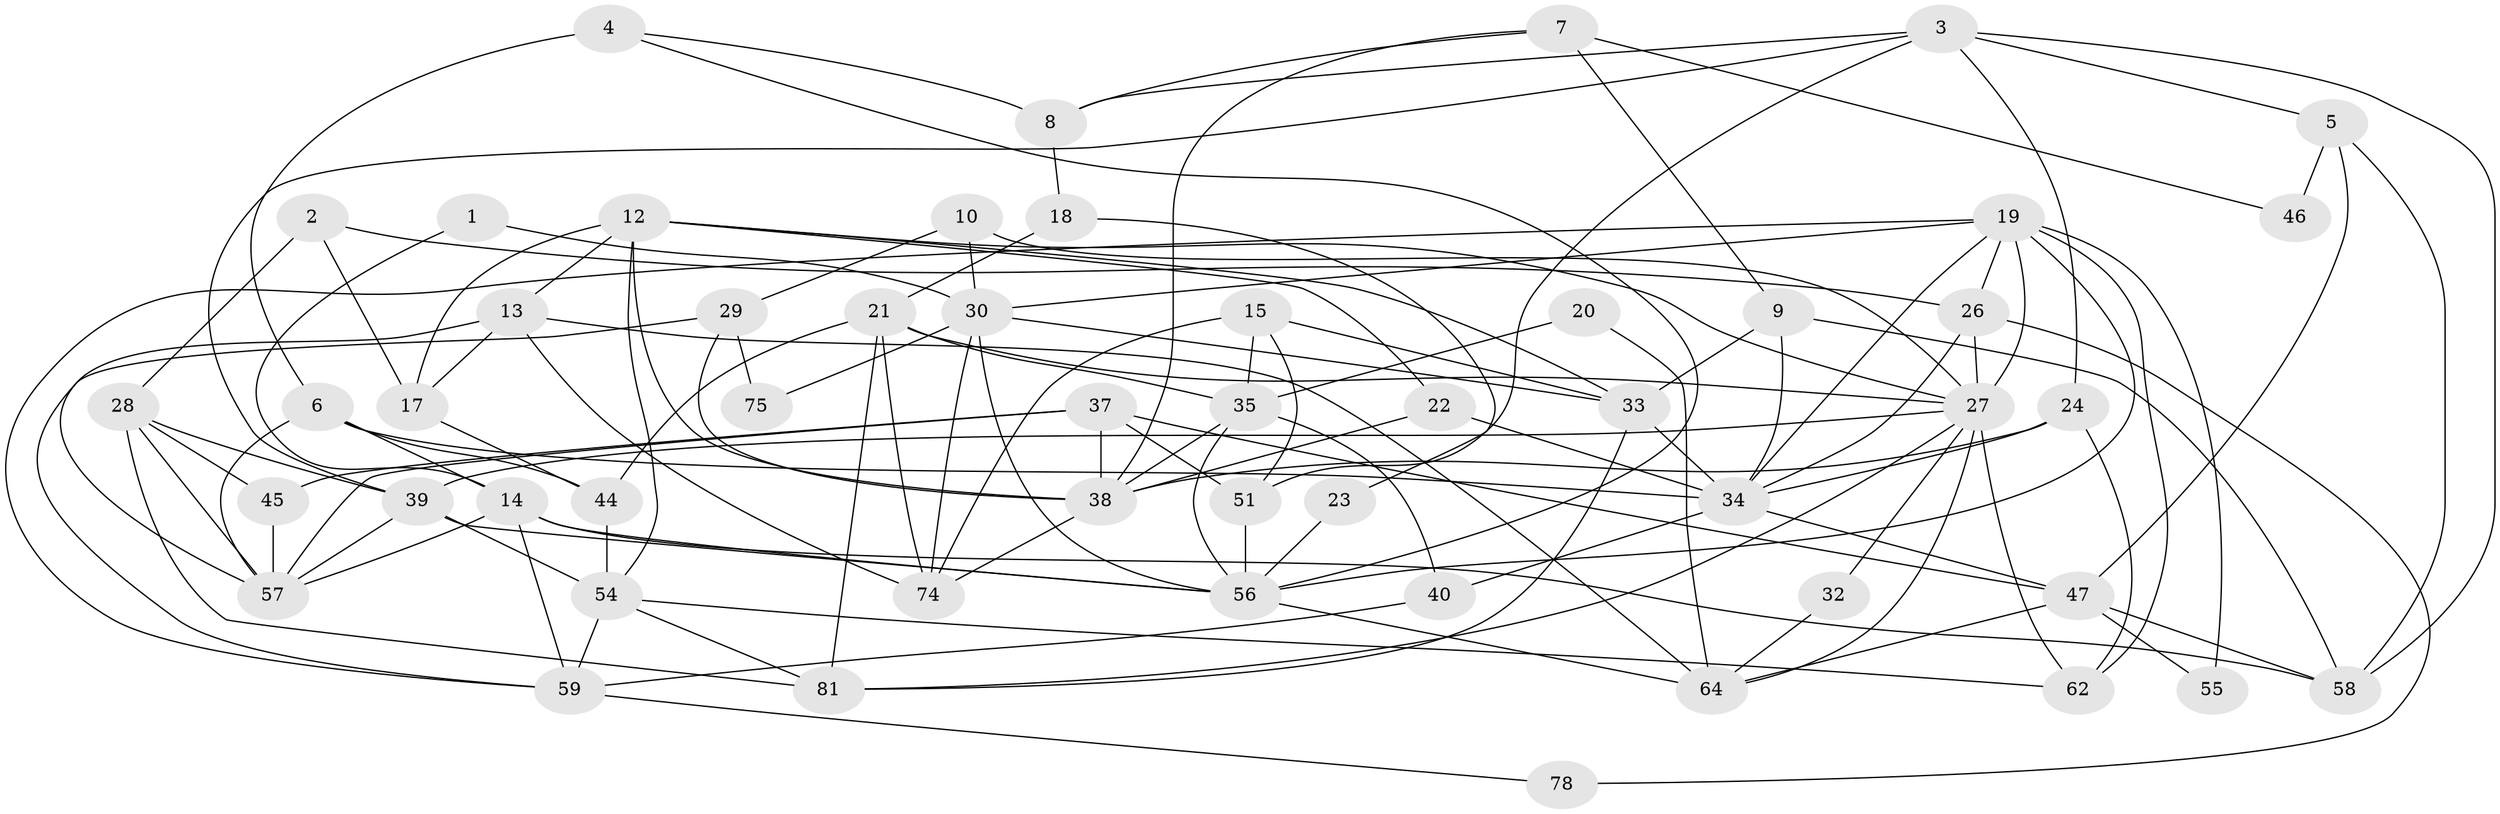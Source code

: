 // original degree distribution, {2: 0.09876543209876543, 3: 0.2839506172839506, 4: 0.32098765432098764, 5: 0.1728395061728395, 6: 0.07407407407407407, 7: 0.037037037037037035, 8: 0.012345679012345678}
// Generated by graph-tools (version 1.1) at 2025/11/02/27/25 16:11:24]
// undirected, 52 vertices, 123 edges
graph export_dot {
graph [start="1"]
  node [color=gray90,style=filled];
  1;
  2 [super="+11"];
  3 [super="+16"];
  4;
  5;
  6 [super="+25"];
  7 [super="+41"];
  8;
  9;
  10;
  12 [super="+66"];
  13 [super="+42"];
  14 [super="+71"];
  15 [super="+31"];
  17;
  18;
  19 [super="+50"];
  20 [super="+48"];
  21 [super="+68"];
  22;
  23;
  24 [super="+52"];
  26 [super="+69"];
  27 [super="+76"];
  28 [super="+36"];
  29;
  30 [super="+43"];
  32;
  33 [super="+65"];
  34 [super="+49"];
  35 [super="+53"];
  37 [super="+63"];
  38 [super="+60"];
  39;
  40;
  44;
  45;
  46;
  47 [super="+72"];
  51 [super="+73"];
  54 [super="+80"];
  55;
  56 [super="+61"];
  57 [super="+67"];
  58;
  59 [super="+77"];
  62 [super="+79"];
  64 [super="+70"];
  74;
  75;
  78;
  81;
  1 -- 30;
  1 -- 14;
  2 -- 28;
  2 -- 17;
  2 -- 26;
  3 -- 5;
  3 -- 58;
  3 -- 51;
  3 -- 8;
  3 -- 24;
  3 -- 39;
  4 -- 6 [weight=2];
  4 -- 8;
  4 -- 56;
  5 -- 58;
  5 -- 47;
  5 -- 46;
  6 -- 34;
  6 -- 44;
  6 -- 14;
  6 -- 57;
  7 -- 38;
  7 -- 46 [weight=2];
  7 -- 8;
  7 -- 9;
  8 -- 18;
  9 -- 34;
  9 -- 33;
  9 -- 58;
  10 -- 27;
  10 -- 29;
  10 -- 30;
  12 -- 22;
  12 -- 17;
  12 -- 27;
  12 -- 13;
  12 -- 54;
  12 -- 38;
  12 -- 33;
  13 -- 57;
  13 -- 74;
  13 -- 64;
  13 -- 17;
  14 -- 59;
  14 -- 56;
  14 -- 58;
  14 -- 57;
  15 -- 74;
  15 -- 33;
  15 -- 35;
  15 -- 51;
  17 -- 44;
  18 -- 23;
  18 -- 21;
  19 -- 26;
  19 -- 30;
  19 -- 55;
  19 -- 59;
  19 -- 27;
  19 -- 56;
  19 -- 34;
  19 -- 62;
  20 -- 35 [weight=2];
  20 -- 64;
  21 -- 44;
  21 -- 81;
  21 -- 35;
  21 -- 74;
  21 -- 27;
  22 -- 34;
  22 -- 38;
  23 -- 56;
  24 -- 34;
  24 -- 62 [weight=2];
  24 -- 38;
  26 -- 34;
  26 -- 27;
  26 -- 78;
  27 -- 39;
  27 -- 62 [weight=2];
  27 -- 81;
  27 -- 64;
  27 -- 32;
  28 -- 39;
  28 -- 45;
  28 -- 81;
  28 -- 57;
  29 -- 75;
  29 -- 59;
  29 -- 38;
  30 -- 74;
  30 -- 75;
  30 -- 56 [weight=2];
  30 -- 33;
  32 -- 64;
  33 -- 34;
  33 -- 81;
  34 -- 47 [weight=2];
  34 -- 40;
  35 -- 40;
  35 -- 56;
  35 -- 38;
  37 -- 45;
  37 -- 57;
  37 -- 47;
  37 -- 38;
  37 -- 51 [weight=2];
  38 -- 74;
  39 -- 54 [weight=2];
  39 -- 56;
  39 -- 57;
  40 -- 59;
  44 -- 54;
  45 -- 57;
  47 -- 55;
  47 -- 58;
  47 -- 64;
  51 -- 56;
  54 -- 81;
  54 -- 59;
  54 -- 62;
  56 -- 64 [weight=2];
  59 -- 78;
}
